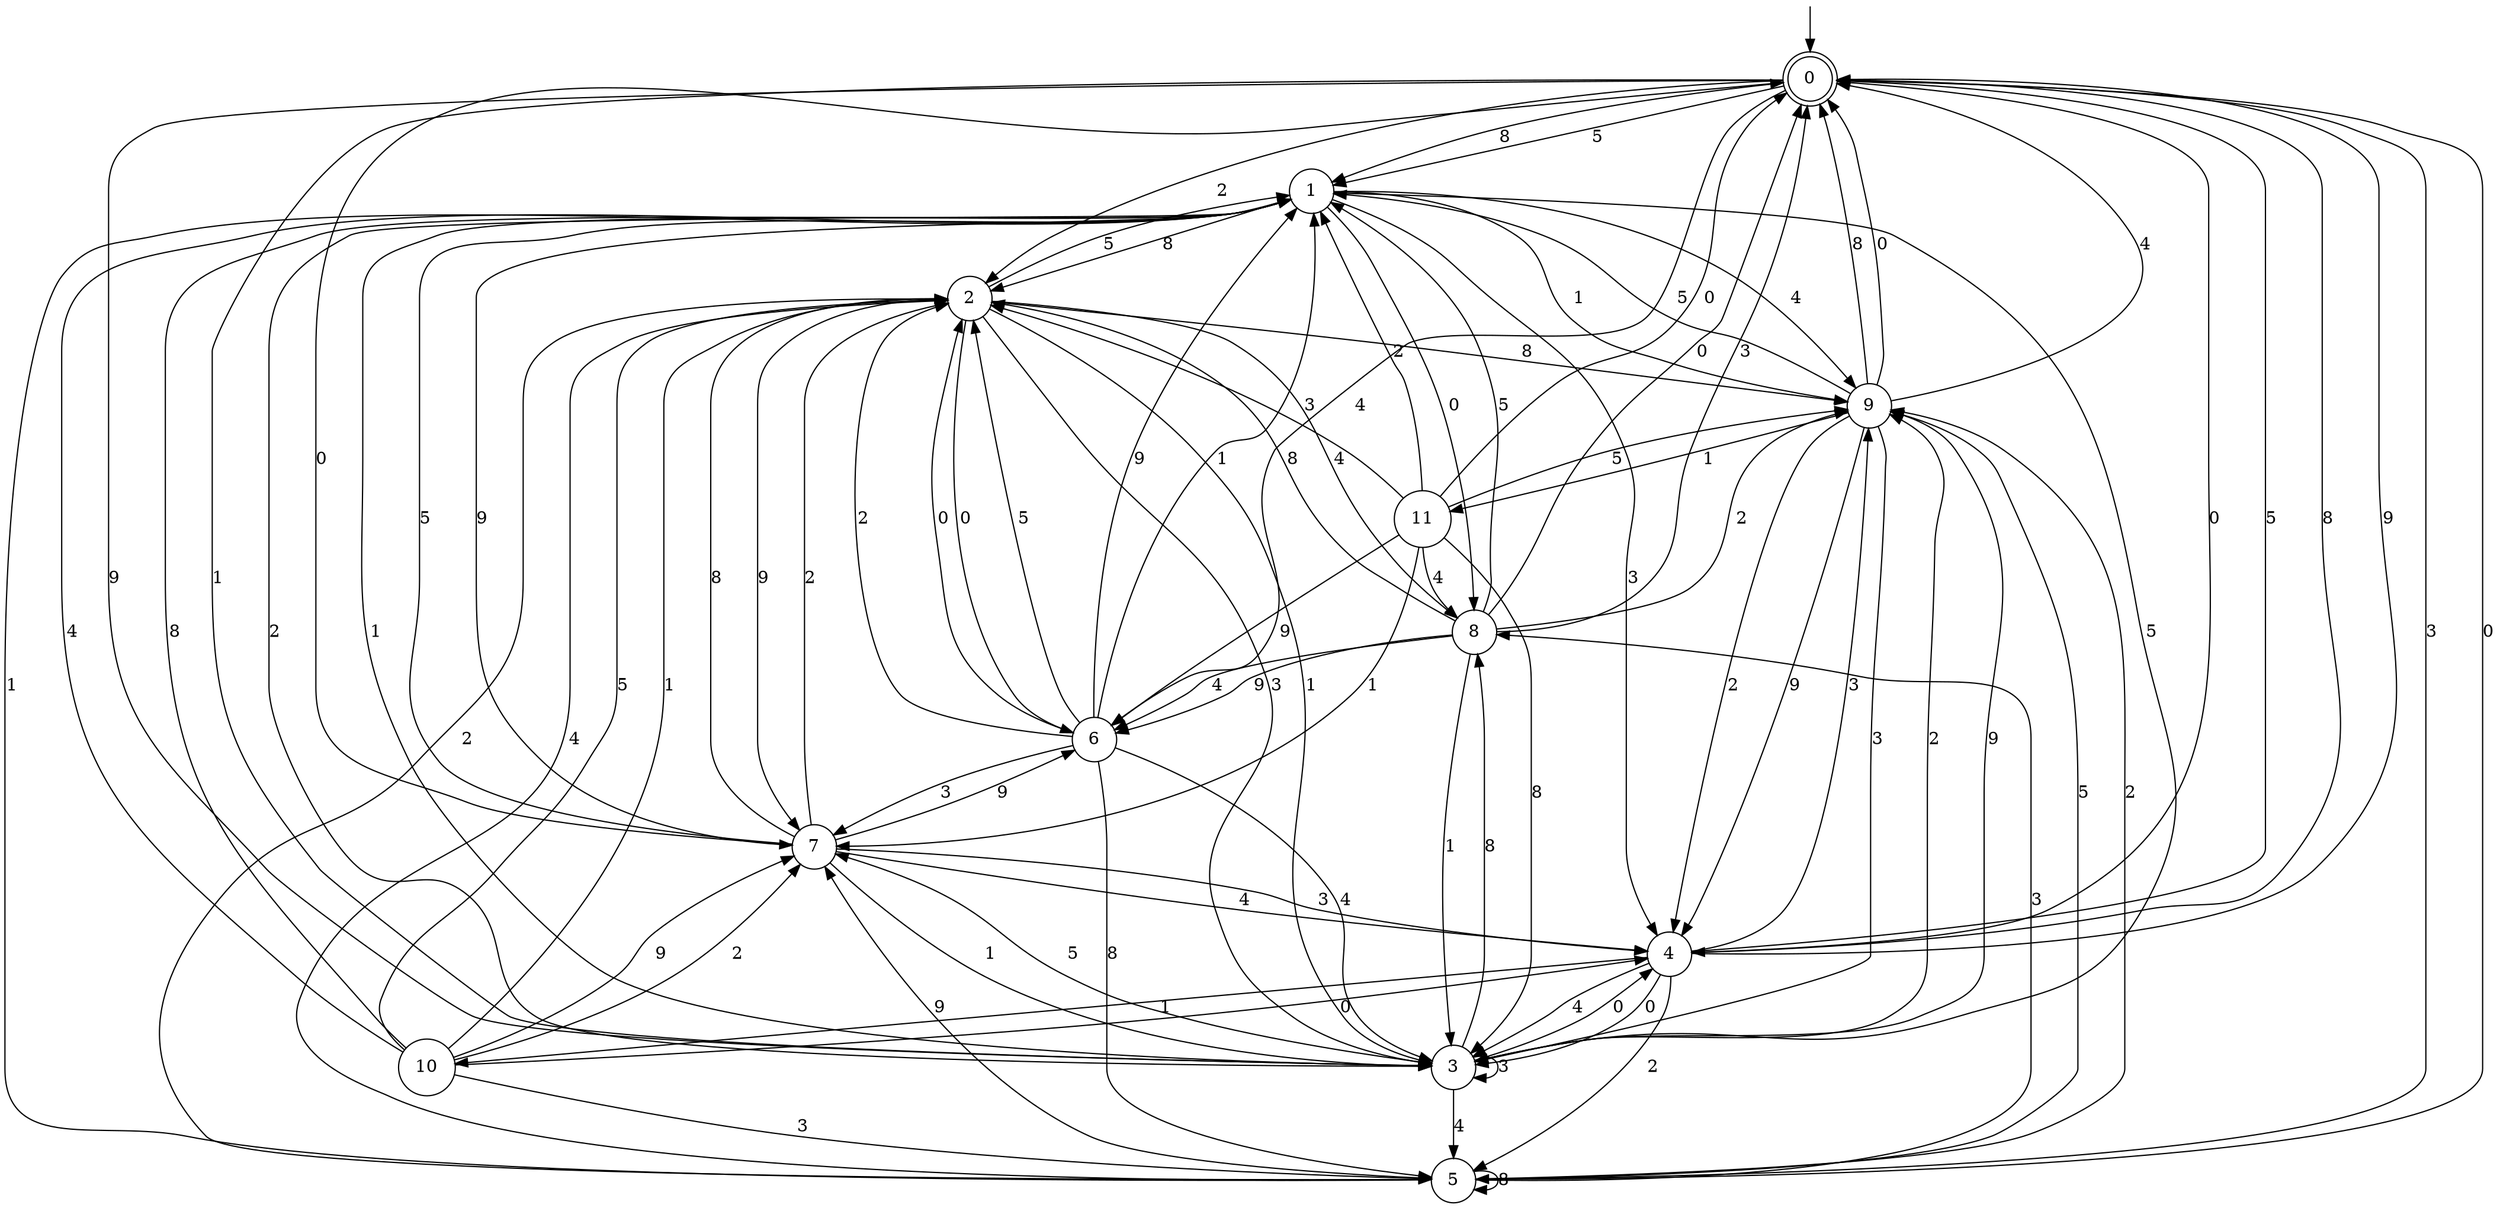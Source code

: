 digraph g {

	s0 [shape="doublecircle" label="0"];
	s1 [shape="circle" label="1"];
	s2 [shape="circle" label="2"];
	s3 [shape="circle" label="3"];
	s4 [shape="circle" label="4"];
	s5 [shape="circle" label="5"];
	s6 [shape="circle" label="6"];
	s7 [shape="circle" label="7"];
	s8 [shape="circle" label="8"];
	s9 [shape="circle" label="9"];
	s10 [shape="circle" label="10"];
	s11 [shape="circle" label="11"];
	s0 -> s1 [label="5"];
	s0 -> s2 [label="2"];
	s0 -> s1 [label="8"];
	s0 -> s3 [label="9"];
	s0 -> s4 [label="0"];
	s0 -> s5 [label="3"];
	s0 -> s6 [label="4"];
	s0 -> s3 [label="1"];
	s1 -> s3 [label="5"];
	s1 -> s3 [label="2"];
	s1 -> s2 [label="8"];
	s1 -> s7 [label="9"];
	s1 -> s8 [label="0"];
	s1 -> s4 [label="3"];
	s1 -> s9 [label="4"];
	s1 -> s9 [label="1"];
	s2 -> s1 [label="5"];
	s2 -> s5 [label="2"];
	s2 -> s9 [label="8"];
	s2 -> s7 [label="9"];
	s2 -> s6 [label="0"];
	s2 -> s3 [label="3"];
	s2 -> s8 [label="4"];
	s2 -> s3 [label="1"];
	s3 -> s7 [label="5"];
	s3 -> s9 [label="2"];
	s3 -> s8 [label="8"];
	s3 -> s9 [label="9"];
	s3 -> s4 [label="0"];
	s3 -> s3 [label="3"];
	s3 -> s5 [label="4"];
	s3 -> s1 [label="1"];
	s4 -> s0 [label="5"];
	s4 -> s5 [label="2"];
	s4 -> s0 [label="8"];
	s4 -> s0 [label="9"];
	s4 -> s3 [label="0"];
	s4 -> s9 [label="3"];
	s4 -> s3 [label="4"];
	s4 -> s10 [label="1"];
	s5 -> s9 [label="5"];
	s5 -> s9 [label="2"];
	s5 -> s5 [label="8"];
	s5 -> s7 [label="9"];
	s5 -> s0 [label="0"];
	s5 -> s8 [label="3"];
	s5 -> s2 [label="4"];
	s5 -> s1 [label="1"];
	s6 -> s2 [label="5"];
	s6 -> s2 [label="2"];
	s6 -> s5 [label="8"];
	s6 -> s1 [label="9"];
	s6 -> s2 [label="0"];
	s6 -> s7 [label="3"];
	s6 -> s3 [label="4"];
	s6 -> s1 [label="1"];
	s7 -> s1 [label="5"];
	s7 -> s2 [label="2"];
	s7 -> s2 [label="8"];
	s7 -> s6 [label="9"];
	s7 -> s0 [label="0"];
	s7 -> s4 [label="3"];
	s7 -> s4 [label="4"];
	s7 -> s3 [label="1"];
	s8 -> s1 [label="5"];
	s8 -> s9 [label="2"];
	s8 -> s2 [label="8"];
	s8 -> s6 [label="9"];
	s8 -> s0 [label="0"];
	s8 -> s0 [label="3"];
	s8 -> s6 [label="4"];
	s8 -> s3 [label="1"];
	s9 -> s1 [label="5"];
	s9 -> s4 [label="2"];
	s9 -> s0 [label="8"];
	s9 -> s4 [label="9"];
	s9 -> s0 [label="0"];
	s9 -> s3 [label="3"];
	s9 -> s0 [label="4"];
	s9 -> s11 [label="1"];
	s10 -> s2 [label="5"];
	s10 -> s7 [label="2"];
	s10 -> s1 [label="8"];
	s10 -> s7 [label="9"];
	s10 -> s4 [label="0"];
	s10 -> s5 [label="3"];
	s10 -> s1 [label="4"];
	s10 -> s2 [label="1"];
	s11 -> s9 [label="5"];
	s11 -> s1 [label="2"];
	s11 -> s3 [label="8"];
	s11 -> s6 [label="9"];
	s11 -> s0 [label="0"];
	s11 -> s2 [label="3"];
	s11 -> s8 [label="4"];
	s11 -> s7 [label="1"];

__start0 [label="" shape="none" width="0" height="0"];
__start0 -> s0;

}
